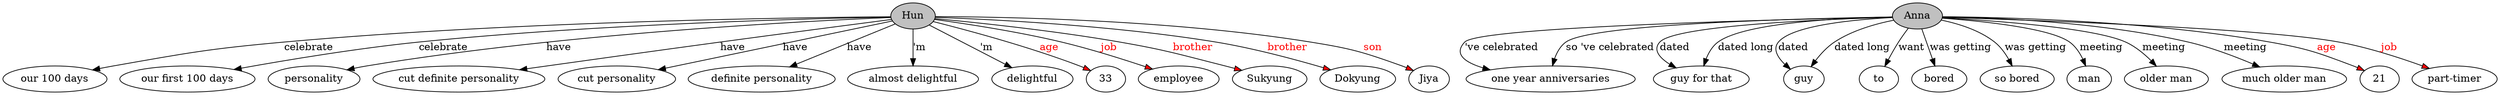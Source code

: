 // The Round Table
digraph {
	0 [label=Hun fillcolor=gray style=filled]
	1 [label="our 100 days"]
	0 -> 1 [label=celebrate]
	2 [label="our first 100 days"]
	0 -> 2 [label=celebrate]
	3 [label=personality]
	0 -> 3 [label=have]
	4 [label="cut definite personality"]
	0 -> 4 [label=have]
	5 [label="cut personality"]
	0 -> 5 [label=have]
	6 [label="definite personality"]
	0 -> 6 [label=have]
	7 [label="almost delightful"]
	0 -> 7 [label="'m"]
	8 [label=delightful]
	0 -> 8 [label="'m"]
	9 [label=33]
	0 -> 9 [label=age fillcolor=red fontcolor=red style=filled]
	10 [label=employee]
	0 -> 10 [label=job fillcolor=red fontcolor=red style=filled]
	11 [label=Sukyung]
	0 -> 11 [label=brother fillcolor=red fontcolor=red style=filled]
	12 [label=Dokyung]
	0 -> 12 [label=brother fillcolor=red fontcolor=red style=filled]
	13 [label=Jiya]
	0 -> 13 [label=son fillcolor=red fontcolor=red style=filled]
	14 [label=Anna fillcolor=gray style=filled]
	15 [label="one year anniversaries"]
	14 -> 15 [label="'ve celebrated"]
	16 [label="guy for that"]
	14 -> 16 [label=dated]
	17 [label=guy]
	14 -> 17 [label=dated]
	14 -> 15 [label="so 've celebrated"]
	14 -> 17 [label="dated long"]
	14 -> 16 [label="dated long"]
	18 [label=to]
	14 -> 18 [label=want]
	19 [label=bored]
	14 -> 19 [label="was getting"]
	20 [label="so bored"]
	14 -> 20 [label="was getting"]
	21 [label=man]
	14 -> 21 [label=meeting]
	22 [label="older man"]
	14 -> 22 [label=meeting]
	23 [label="much older man"]
	14 -> 23 [label=meeting]
	24 [label=21]
	14 -> 24 [label=age fillcolor=red fontcolor=red style=filled]
	25 [label="part-timer"]
	14 -> 25 [label=job fillcolor=red fontcolor=red style=filled]
}
